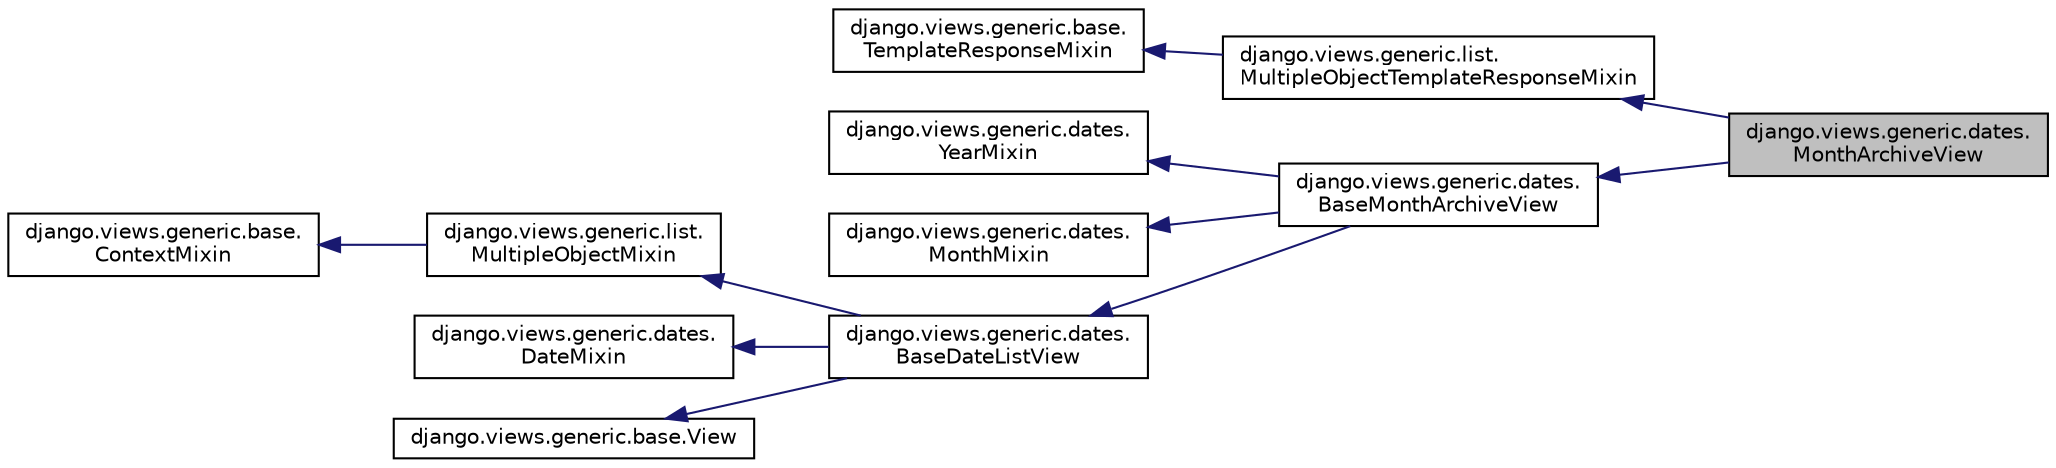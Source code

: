 digraph "django.views.generic.dates.MonthArchiveView"
{
 // LATEX_PDF_SIZE
  edge [fontname="Helvetica",fontsize="10",labelfontname="Helvetica",labelfontsize="10"];
  node [fontname="Helvetica",fontsize="10",shape=record];
  rankdir="LR";
  Node1 [label="django.views.generic.dates.\lMonthArchiveView",height=0.2,width=0.4,color="black", fillcolor="grey75", style="filled", fontcolor="black",tooltip=" "];
  Node2 -> Node1 [dir="back",color="midnightblue",fontsize="10",style="solid"];
  Node2 [label="django.views.generic.list.\lMultipleObjectTemplateResponseMixin",height=0.2,width=0.4,color="black", fillcolor="white", style="filled",URL="$classdjango_1_1views_1_1generic_1_1list_1_1_multiple_object_template_response_mixin.html",tooltip=" "];
  Node3 -> Node2 [dir="back",color="midnightblue",fontsize="10",style="solid"];
  Node3 [label="django.views.generic.base.\lTemplateResponseMixin",height=0.2,width=0.4,color="black", fillcolor="white", style="filled",URL="$classdjango_1_1views_1_1generic_1_1base_1_1_template_response_mixin.html",tooltip=" "];
  Node4 -> Node1 [dir="back",color="midnightblue",fontsize="10",style="solid"];
  Node4 [label="django.views.generic.dates.\lBaseMonthArchiveView",height=0.2,width=0.4,color="black", fillcolor="white", style="filled",URL="$classdjango_1_1views_1_1generic_1_1dates_1_1_base_month_archive_view.html",tooltip=" "];
  Node5 -> Node4 [dir="back",color="midnightblue",fontsize="10",style="solid"];
  Node5 [label="django.views.generic.dates.\lYearMixin",height=0.2,width=0.4,color="black", fillcolor="white", style="filled",URL="$classdjango_1_1views_1_1generic_1_1dates_1_1_year_mixin.html",tooltip=" "];
  Node6 -> Node4 [dir="back",color="midnightblue",fontsize="10",style="solid"];
  Node6 [label="django.views.generic.dates.\lMonthMixin",height=0.2,width=0.4,color="black", fillcolor="white", style="filled",URL="$classdjango_1_1views_1_1generic_1_1dates_1_1_month_mixin.html",tooltip=" "];
  Node7 -> Node4 [dir="back",color="midnightblue",fontsize="10",style="solid"];
  Node7 [label="django.views.generic.dates.\lBaseDateListView",height=0.2,width=0.4,color="black", fillcolor="white", style="filled",URL="$classdjango_1_1views_1_1generic_1_1dates_1_1_base_date_list_view.html",tooltip=" "];
  Node8 -> Node7 [dir="back",color="midnightblue",fontsize="10",style="solid"];
  Node8 [label="django.views.generic.list.\lMultipleObjectMixin",height=0.2,width=0.4,color="black", fillcolor="white", style="filled",URL="$classdjango_1_1views_1_1generic_1_1list_1_1_multiple_object_mixin.html",tooltip=" "];
  Node9 -> Node8 [dir="back",color="midnightblue",fontsize="10",style="solid"];
  Node9 [label="django.views.generic.base.\lContextMixin",height=0.2,width=0.4,color="black", fillcolor="white", style="filled",URL="$classdjango_1_1views_1_1generic_1_1base_1_1_context_mixin.html",tooltip=" "];
  Node10 -> Node7 [dir="back",color="midnightblue",fontsize="10",style="solid"];
  Node10 [label="django.views.generic.dates.\lDateMixin",height=0.2,width=0.4,color="black", fillcolor="white", style="filled",URL="$classdjango_1_1views_1_1generic_1_1dates_1_1_date_mixin.html",tooltip=" "];
  Node11 -> Node7 [dir="back",color="midnightblue",fontsize="10",style="solid"];
  Node11 [label="django.views.generic.base.View",height=0.2,width=0.4,color="black", fillcolor="white", style="filled",URL="$classdjango_1_1views_1_1generic_1_1base_1_1_view.html",tooltip=" "];
}
